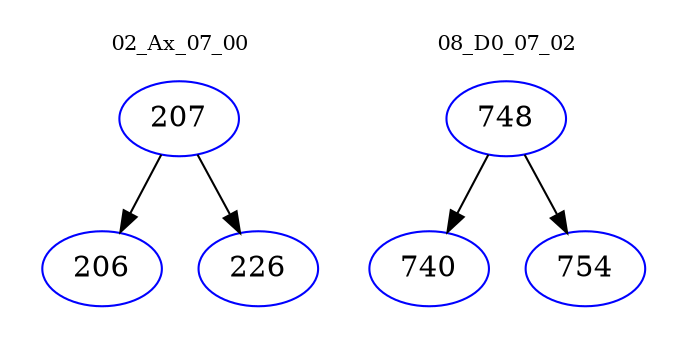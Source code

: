 digraph{
subgraph cluster_0 {
color = white
label = "02_Ax_07_00";
fontsize=10;
T0_207 [label="207", color="blue"]
T0_207 -> T0_206 [color="black"]
T0_206 [label="206", color="blue"]
T0_207 -> T0_226 [color="black"]
T0_226 [label="226", color="blue"]
}
subgraph cluster_1 {
color = white
label = "08_D0_07_02";
fontsize=10;
T1_748 [label="748", color="blue"]
T1_748 -> T1_740 [color="black"]
T1_740 [label="740", color="blue"]
T1_748 -> T1_754 [color="black"]
T1_754 [label="754", color="blue"]
}
}
